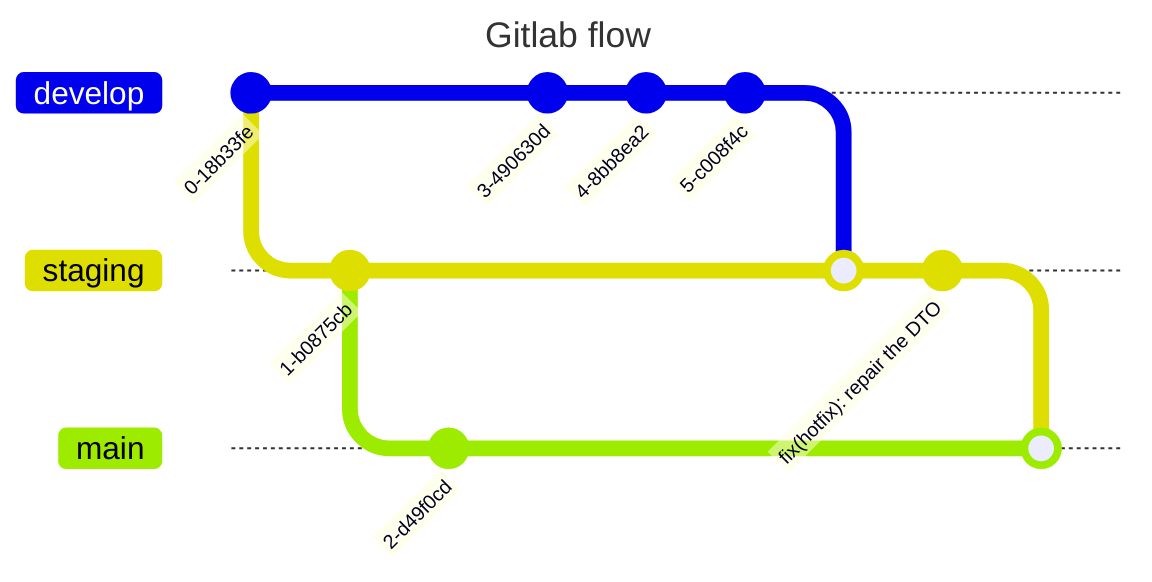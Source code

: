 ---
title: Gitlab flow
---
%%{init: { 'gitGraph': {'showBranches': true, 'showCommitLabel':true,'mainBranchName': 'develop'}} }%%
gitGraph
   commit
	 branch staging
   checkout develop
   checkout staging
   commit
	 branch main
   checkout main
	 commit
   checkout develop
   commit
	 commit
   commit
   checkout staging
   merge develop
   commit id: "fix(hotfix): repair the DTO"
   checkout main
   merge staging